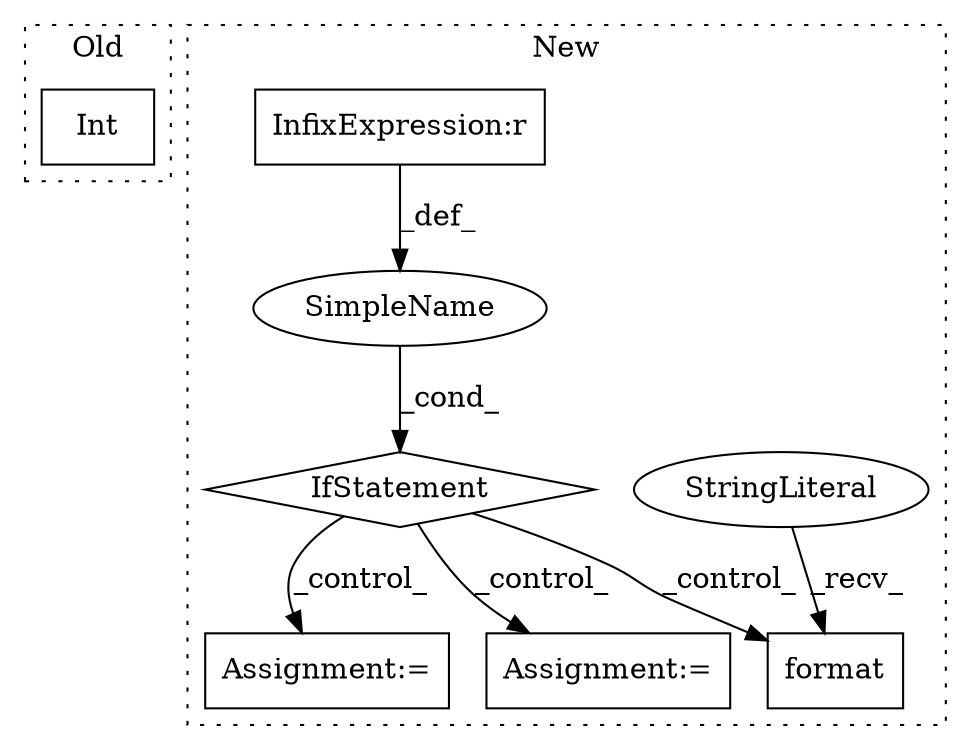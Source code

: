 digraph G {
subgraph cluster0 {
1 [label="Int" a="32" s="2059,2081" l="4,1" shape="box"];
label = "Old";
style="dotted";
}
subgraph cluster1 {
2 [label="format" a="32" s="4003,4023" l="7,1" shape="box"];
3 [label="StringLiteral" a="45" s="3952" l="50" shape="ellipse"];
4 [label="IfStatement" a="25" s="3130,3148" l="4,2" shape="diamond"];
5 [label="SimpleName" a="42" s="" l="" shape="ellipse"];
6 [label="InfixExpression:r" a="27" s="3140" l="4" shape="box"];
7 [label="Assignment:=" a="7" s="3794" l="2" shape="box"];
8 [label="Assignment:=" a="7" s="4069" l="1" shape="box"];
label = "New";
style="dotted";
}
3 -> 2 [label="_recv_"];
4 -> 2 [label="_control_"];
4 -> 7 [label="_control_"];
4 -> 8 [label="_control_"];
5 -> 4 [label="_cond_"];
6 -> 5 [label="_def_"];
}
